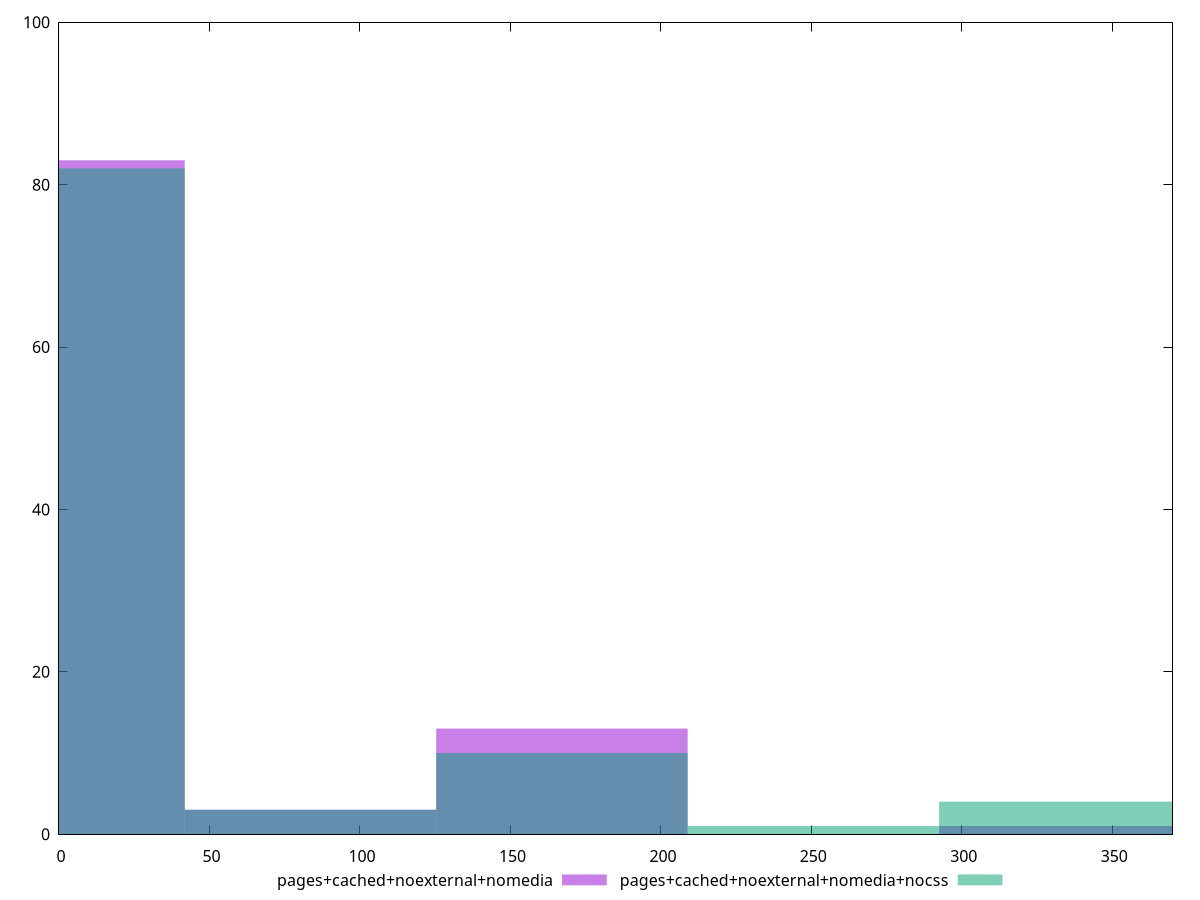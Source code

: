 reset

$pagesCachedNoexternalNomedia <<EOF
0 83
167.11615273123041 13
334.23230546246083 1
83.55807636561521 3
EOF

$pagesCachedNoexternalNomediaNocss <<EOF
0 82
167.11615273123041 10
83.55807636561521 3
250.67422909684564 1
334.23230546246083 4
EOF

set key outside below
set boxwidth 83.55807636561521
set xrange [0:370]
set yrange [0:100]
set trange [0:100]
set style fill transparent solid 0.5 noborder
set terminal svg size 640, 500 enhanced background rgb 'white'
set output "reprap/unminified-javascript/comparison/histogram/3_vs_4.svg"

plot $pagesCachedNoexternalNomedia title "pages+cached+noexternal+nomedia" with boxes, \
     $pagesCachedNoexternalNomediaNocss title "pages+cached+noexternal+nomedia+nocss" with boxes

reset

